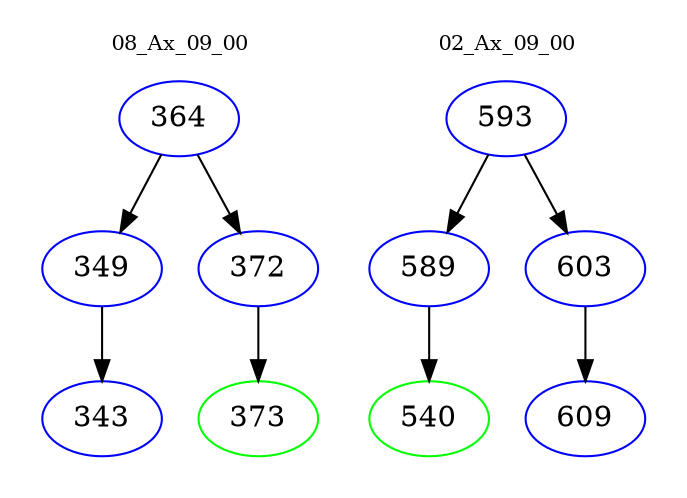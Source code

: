 digraph{
subgraph cluster_0 {
color = white
label = "08_Ax_09_00";
fontsize=10;
T0_364 [label="364", color="blue"]
T0_364 -> T0_349 [color="black"]
T0_349 [label="349", color="blue"]
T0_349 -> T0_343 [color="black"]
T0_343 [label="343", color="blue"]
T0_364 -> T0_372 [color="black"]
T0_372 [label="372", color="blue"]
T0_372 -> T0_373 [color="black"]
T0_373 [label="373", color="green"]
}
subgraph cluster_1 {
color = white
label = "02_Ax_09_00";
fontsize=10;
T1_593 [label="593", color="blue"]
T1_593 -> T1_589 [color="black"]
T1_589 [label="589", color="blue"]
T1_589 -> T1_540 [color="black"]
T1_540 [label="540", color="green"]
T1_593 -> T1_603 [color="black"]
T1_603 [label="603", color="blue"]
T1_603 -> T1_609 [color="black"]
T1_609 [label="609", color="blue"]
}
}
